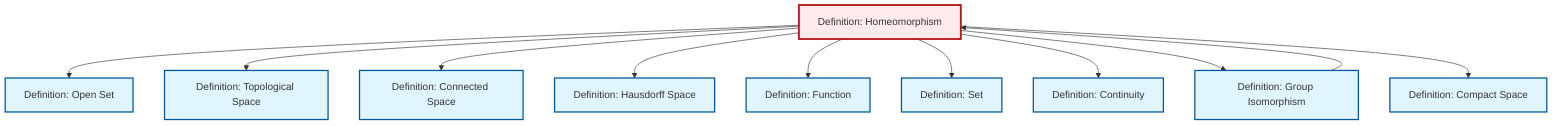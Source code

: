 graph TD
    classDef definition fill:#e1f5fe,stroke:#01579b,stroke-width:2px
    classDef theorem fill:#f3e5f5,stroke:#4a148c,stroke-width:2px
    classDef axiom fill:#fff3e0,stroke:#e65100,stroke-width:2px
    classDef example fill:#e8f5e9,stroke:#1b5e20,stroke-width:2px
    classDef current fill:#ffebee,stroke:#b71c1c,stroke-width:3px
    def-homeomorphism["Definition: Homeomorphism"]:::definition
    def-compact["Definition: Compact Space"]:::definition
    def-hausdorff["Definition: Hausdorff Space"]:::definition
    def-continuity["Definition: Continuity"]:::definition
    def-isomorphism["Definition: Group Isomorphism"]:::definition
    def-function["Definition: Function"]:::definition
    def-topological-space["Definition: Topological Space"]:::definition
    def-set["Definition: Set"]:::definition
    def-open-set["Definition: Open Set"]:::definition
    def-connected["Definition: Connected Space"]:::definition
    def-homeomorphism --> def-open-set
    def-isomorphism --> def-homeomorphism
    def-homeomorphism --> def-topological-space
    def-homeomorphism --> def-connected
    def-homeomorphism --> def-hausdorff
    def-homeomorphism --> def-function
    def-homeomorphism --> def-set
    def-homeomorphism --> def-continuity
    def-homeomorphism --> def-isomorphism
    def-homeomorphism --> def-compact
    class def-homeomorphism current